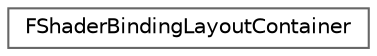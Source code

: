 digraph "Graphical Class Hierarchy"
{
 // INTERACTIVE_SVG=YES
 // LATEX_PDF_SIZE
  bgcolor="transparent";
  edge [fontname=Helvetica,fontsize=10,labelfontname=Helvetica,labelfontsize=10];
  node [fontname=Helvetica,fontsize=10,shape=box,height=0.2,width=0.4];
  rankdir="LR";
  Node0 [id="Node000000",label="FShaderBindingLayoutContainer",height=0.2,width=0.4,color="grey40", fillcolor="white", style="filled",URL="$d8/d69/classFShaderBindingLayoutContainer.html",tooltip="Static shader binding layout object managing all possible binding type versions of the FShaderBinding..."];
}

